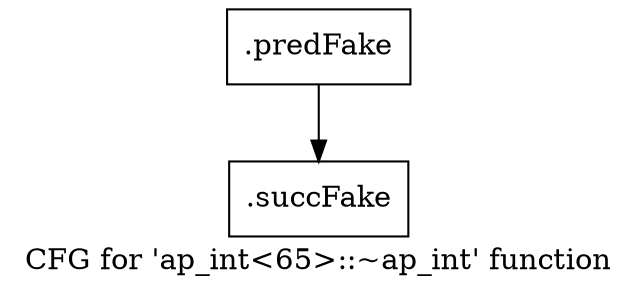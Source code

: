 digraph "CFG for 'ap_int\<65\>::~ap_int' function" {
	label="CFG for 'ap_int\<65\>::~ap_int' function";

	Node0x590e690 [shape=record,filename="",linenumber="",label="{.predFake}"];
	Node0x590e690 -> Node0x61015d0[ callList="" memoryops="" filename="/mnt/xilinx/Vitis_HLS/2021.2/include/ap_int.h" execusionnum="0"];
	Node0x61015d0 [shape=record,filename="/mnt/xilinx/Vitis_HLS/2021.2/include/ap_int.h",linenumber="63",label="{.succFake}"];
}

